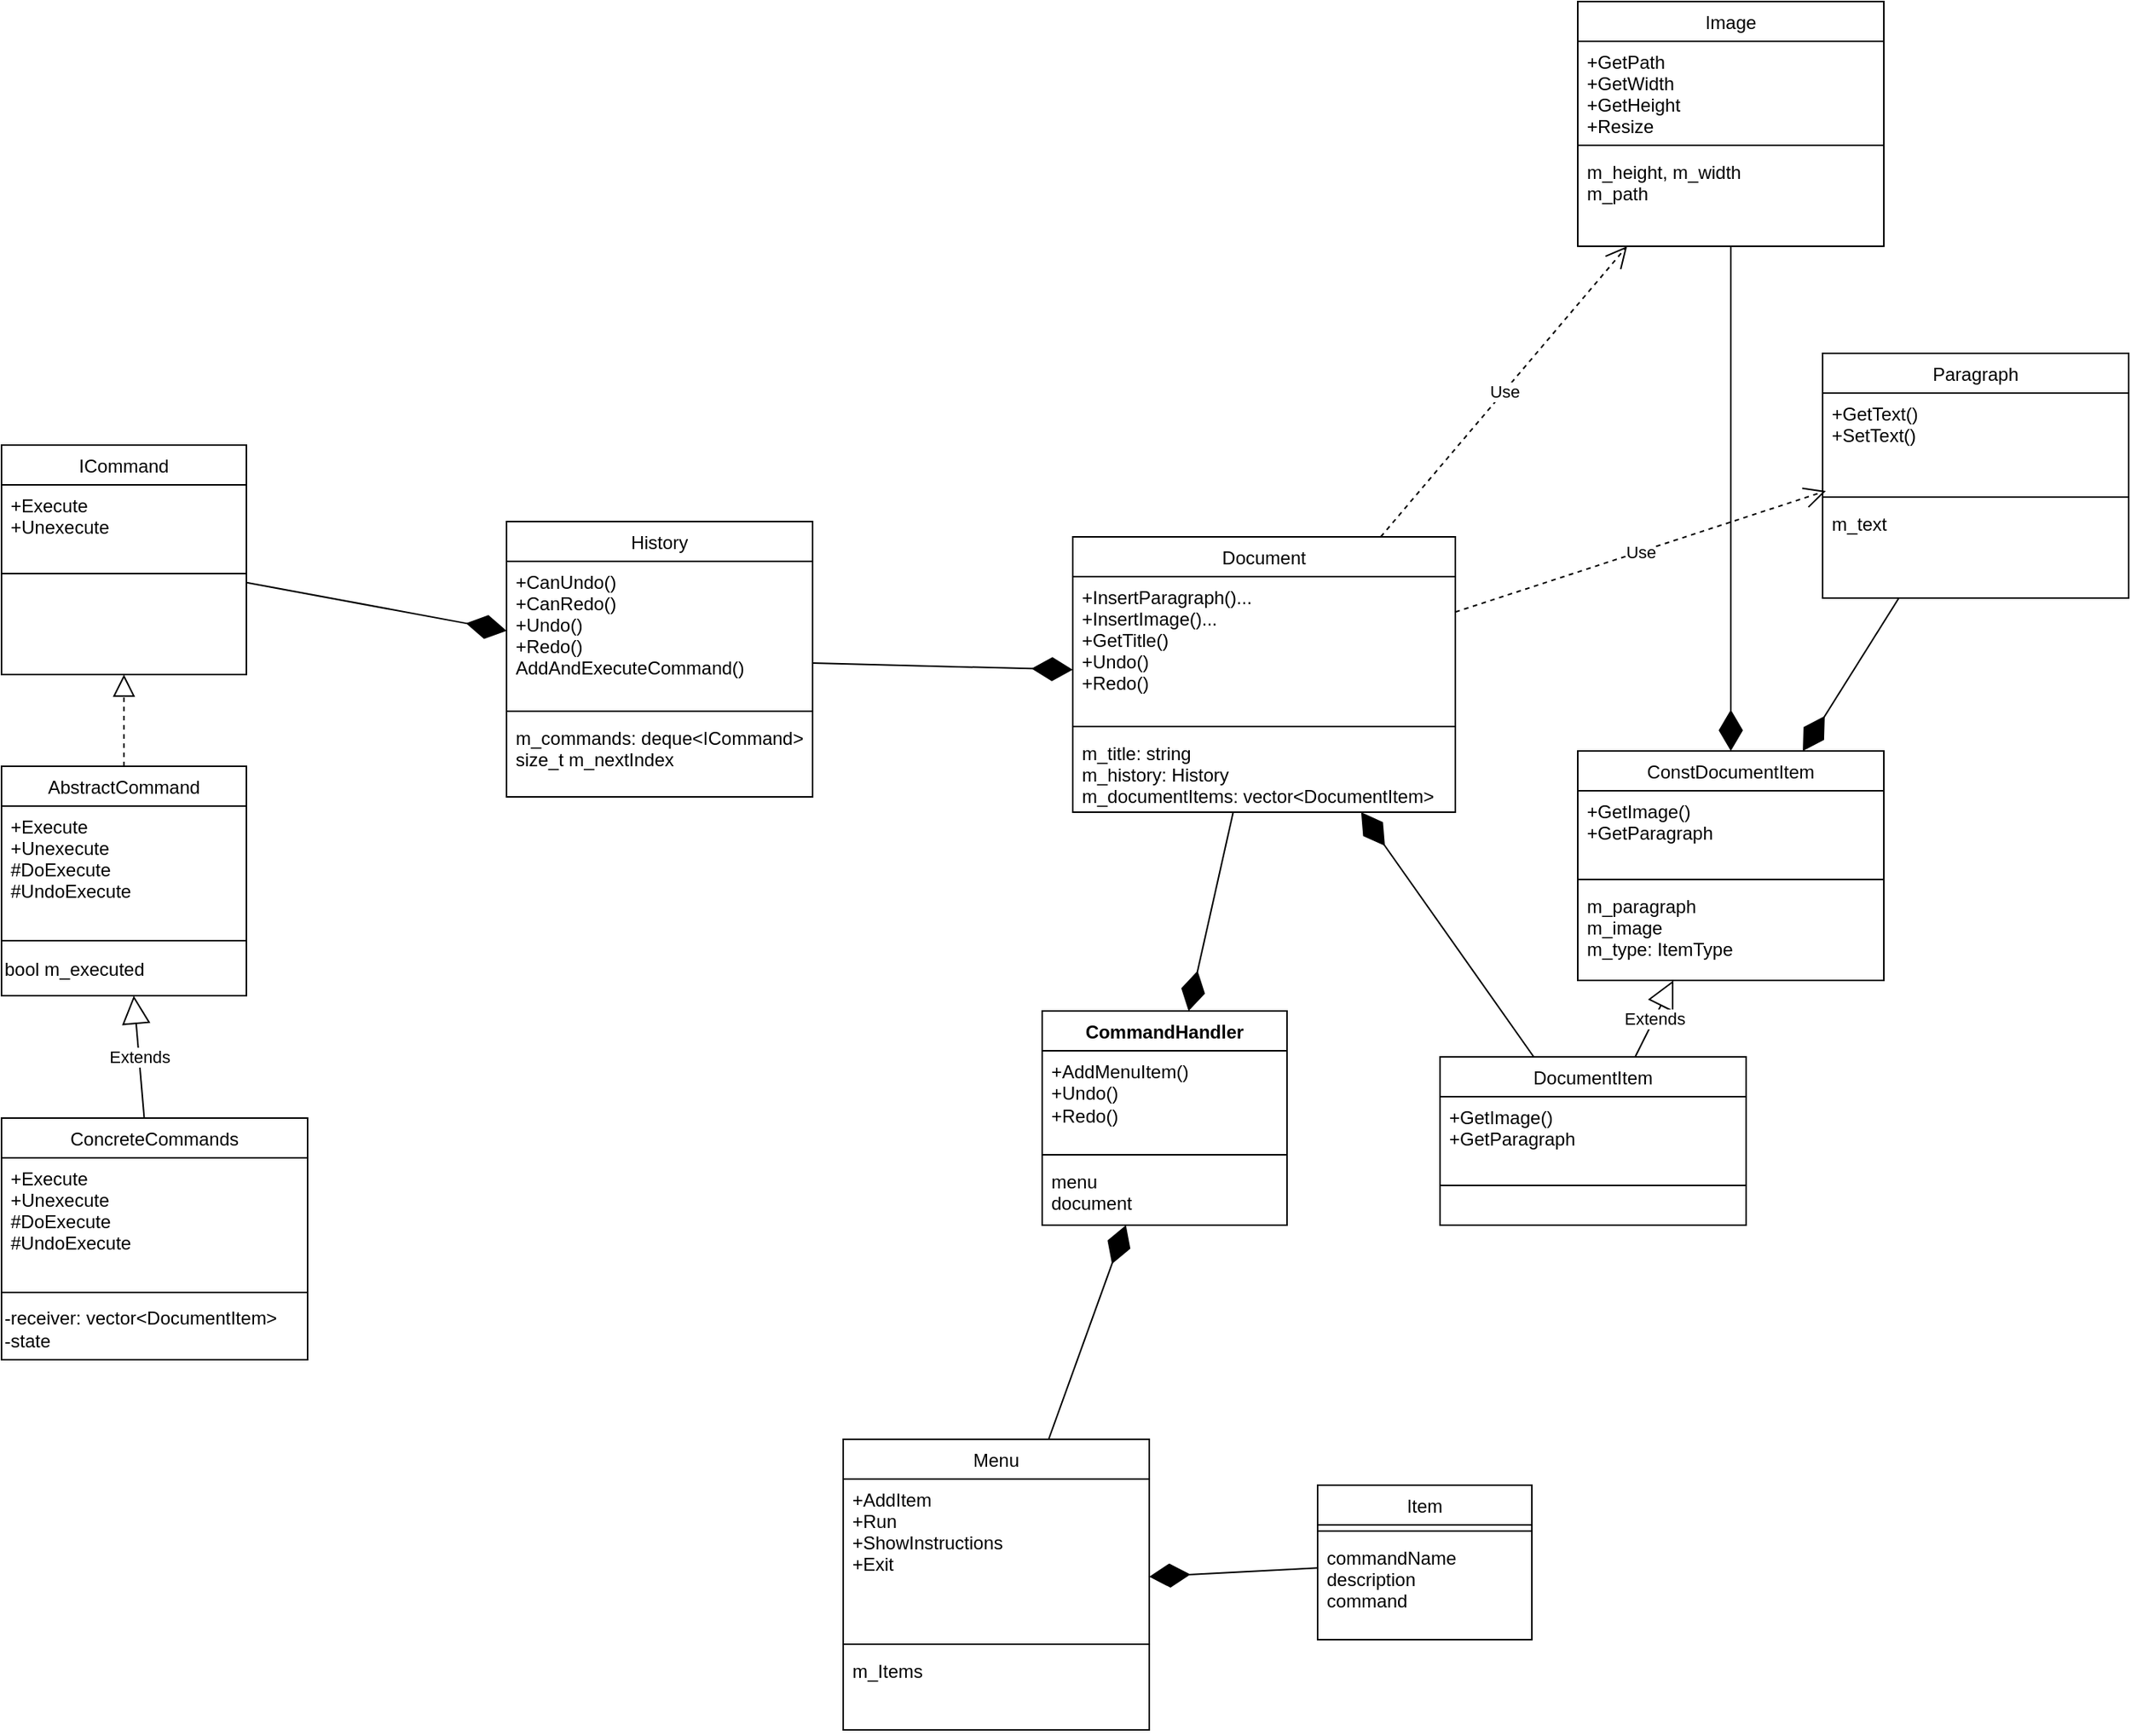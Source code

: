 <mxfile version="24.7.17">
  <diagram id="C5RBs43oDa-KdzZeNtuy" name="Page-1">
    <mxGraphModel dx="2287" dy="2642" grid="1" gridSize="10" guides="1" tooltips="1" connect="1" arrows="1" fold="1" page="1" pageScale="1" pageWidth="827" pageHeight="1169" math="0" shadow="0">
      <root>
        <mxCell id="WIyWlLk6GJQsqaUBKTNV-0" />
        <mxCell id="WIyWlLk6GJQsqaUBKTNV-1" parent="WIyWlLk6GJQsqaUBKTNV-0" />
        <mxCell id="zkfFHV4jXpPFQw0GAbJ--17" value="ICommand" style="swimlane;fontStyle=0;align=center;verticalAlign=top;childLayout=stackLayout;horizontal=1;startSize=26;horizontalStack=0;resizeParent=1;resizeLast=0;collapsible=1;marginBottom=0;rounded=0;shadow=0;strokeWidth=1;" parent="WIyWlLk6GJQsqaUBKTNV-1" vertex="1">
          <mxGeometry x="170" y="20" width="160" height="150" as="geometry">
            <mxRectangle x="550" y="140" width="160" height="26" as="alternateBounds" />
          </mxGeometry>
        </mxCell>
        <mxCell id="zkfFHV4jXpPFQw0GAbJ--18" value="+Execute&#xa;+Unexecute" style="text;align=left;verticalAlign=top;spacingLeft=4;spacingRight=4;overflow=hidden;rotatable=0;points=[[0,0.5],[1,0.5]];portConstraint=eastwest;" parent="zkfFHV4jXpPFQw0GAbJ--17" vertex="1">
          <mxGeometry y="26" width="160" height="54" as="geometry" />
        </mxCell>
        <mxCell id="zkfFHV4jXpPFQw0GAbJ--23" value="" style="line;html=1;strokeWidth=1;align=left;verticalAlign=middle;spacingTop=-1;spacingLeft=3;spacingRight=3;rotatable=0;labelPosition=right;points=[];portConstraint=eastwest;" parent="zkfFHV4jXpPFQw0GAbJ--17" vertex="1">
          <mxGeometry y="80" width="160" height="8" as="geometry" />
        </mxCell>
        <mxCell id="0l0XNRPilyd3vcfqHYg_-9" value="AbstractCommand" style="swimlane;fontStyle=0;align=center;verticalAlign=top;childLayout=stackLayout;horizontal=1;startSize=26;horizontalStack=0;resizeParent=1;resizeLast=0;collapsible=1;marginBottom=0;rounded=0;shadow=0;strokeWidth=1;" vertex="1" parent="WIyWlLk6GJQsqaUBKTNV-1">
          <mxGeometry x="170" y="230" width="160" height="150" as="geometry">
            <mxRectangle x="550" y="140" width="160" height="26" as="alternateBounds" />
          </mxGeometry>
        </mxCell>
        <mxCell id="0l0XNRPilyd3vcfqHYg_-10" value="+Execute&#xa;+Unexecute&#xa;#DoExecute&#xa;#UndoExecute" style="text;align=left;verticalAlign=top;spacingLeft=4;spacingRight=4;overflow=hidden;rotatable=0;points=[[0,0.5],[1,0.5]];portConstraint=eastwest;" vertex="1" parent="0l0XNRPilyd3vcfqHYg_-9">
          <mxGeometry y="26" width="160" height="84" as="geometry" />
        </mxCell>
        <mxCell id="0l0XNRPilyd3vcfqHYg_-11" value="" style="line;html=1;strokeWidth=1;align=left;verticalAlign=middle;spacingTop=-1;spacingLeft=3;spacingRight=3;rotatable=0;labelPosition=right;points=[];portConstraint=eastwest;" vertex="1" parent="0l0XNRPilyd3vcfqHYg_-9">
          <mxGeometry y="110" width="160" height="8" as="geometry" />
        </mxCell>
        <mxCell id="0l0XNRPilyd3vcfqHYg_-12" value="bool m_executed" style="text;html=1;align=left;verticalAlign=middle;resizable=0;points=[];autosize=1;strokeColor=none;fillColor=none;" vertex="1" parent="0l0XNRPilyd3vcfqHYg_-9">
          <mxGeometry y="118" width="160" height="30" as="geometry" />
        </mxCell>
        <mxCell id="0l0XNRPilyd3vcfqHYg_-13" value="ConcreteCommands" style="swimlane;fontStyle=0;align=center;verticalAlign=top;childLayout=stackLayout;horizontal=1;startSize=26;horizontalStack=0;resizeParent=1;resizeLast=0;collapsible=1;marginBottom=0;rounded=0;shadow=0;strokeWidth=1;" vertex="1" parent="WIyWlLk6GJQsqaUBKTNV-1">
          <mxGeometry x="170" y="460" width="200" height="158" as="geometry">
            <mxRectangle x="550" y="140" width="160" height="26" as="alternateBounds" />
          </mxGeometry>
        </mxCell>
        <mxCell id="0l0XNRPilyd3vcfqHYg_-14" value="+Execute&#xa;+Unexecute&#xa;#DoExecute&#xa;#UndoExecute" style="text;align=left;verticalAlign=top;spacingLeft=4;spacingRight=4;overflow=hidden;rotatable=0;points=[[0,0.5],[1,0.5]];portConstraint=eastwest;" vertex="1" parent="0l0XNRPilyd3vcfqHYg_-13">
          <mxGeometry y="26" width="200" height="84" as="geometry" />
        </mxCell>
        <mxCell id="0l0XNRPilyd3vcfqHYg_-15" value="" style="line;html=1;strokeWidth=1;align=left;verticalAlign=middle;spacingTop=-1;spacingLeft=3;spacingRight=3;rotatable=0;labelPosition=right;points=[];portConstraint=eastwest;" vertex="1" parent="0l0XNRPilyd3vcfqHYg_-13">
          <mxGeometry y="110" width="200" height="8" as="geometry" />
        </mxCell>
        <mxCell id="0l0XNRPilyd3vcfqHYg_-16" value="-receiver: vector&amp;lt;DocumentItem&amp;gt;&lt;div&gt;-state&lt;/div&gt;" style="text;html=1;align=left;verticalAlign=middle;resizable=0;points=[];autosize=1;strokeColor=none;fillColor=none;" vertex="1" parent="0l0XNRPilyd3vcfqHYg_-13">
          <mxGeometry y="118" width="200" height="40" as="geometry" />
        </mxCell>
        <mxCell id="0l0XNRPilyd3vcfqHYg_-17" value="Extends" style="endArrow=block;endSize=16;endFill=0;html=1;rounded=0;" edge="1" parent="WIyWlLk6GJQsqaUBKTNV-1" source="0l0XNRPilyd3vcfqHYg_-13" target="0l0XNRPilyd3vcfqHYg_-9">
          <mxGeometry width="160" relative="1" as="geometry">
            <mxPoint x="310" y="410" as="sourcePoint" />
            <mxPoint x="400" y="340" as="targetPoint" />
          </mxGeometry>
        </mxCell>
        <mxCell id="0l0XNRPilyd3vcfqHYg_-18" value="History" style="swimlane;fontStyle=0;align=center;verticalAlign=top;childLayout=stackLayout;horizontal=1;startSize=26;horizontalStack=0;resizeParent=1;resizeLast=0;collapsible=1;marginBottom=0;rounded=0;shadow=0;strokeWidth=1;" vertex="1" parent="WIyWlLk6GJQsqaUBKTNV-1">
          <mxGeometry x="500" y="70" width="200" height="180" as="geometry">
            <mxRectangle x="550" y="140" width="160" height="26" as="alternateBounds" />
          </mxGeometry>
        </mxCell>
        <mxCell id="0l0XNRPilyd3vcfqHYg_-19" value="+CanUndo()&#xa;+CanRedo()&#xa;+Undo()&#xa;+Redo()&#xa;AddAndExecuteCommand()&#xa;" style="text;align=left;verticalAlign=top;spacingLeft=4;spacingRight=4;overflow=hidden;rotatable=0;points=[[0,0.5],[1,0.5]];portConstraint=eastwest;" vertex="1" parent="0l0XNRPilyd3vcfqHYg_-18">
          <mxGeometry y="26" width="200" height="94" as="geometry" />
        </mxCell>
        <mxCell id="0l0XNRPilyd3vcfqHYg_-20" value="" style="line;html=1;strokeWidth=1;align=left;verticalAlign=middle;spacingTop=-1;spacingLeft=3;spacingRight=3;rotatable=0;labelPosition=right;points=[];portConstraint=eastwest;" vertex="1" parent="0l0XNRPilyd3vcfqHYg_-18">
          <mxGeometry y="120" width="200" height="8" as="geometry" />
        </mxCell>
        <mxCell id="0l0XNRPilyd3vcfqHYg_-21" value="m_commands: deque&lt;ICommand&gt;&#xa;size_t m_nextIndex" style="text;align=left;verticalAlign=top;spacingLeft=4;spacingRight=4;overflow=hidden;rotatable=0;points=[[0,0.5],[1,0.5]];portConstraint=eastwest;" vertex="1" parent="0l0XNRPilyd3vcfqHYg_-18">
          <mxGeometry y="128" width="200" height="52" as="geometry" />
        </mxCell>
        <mxCell id="0l0XNRPilyd3vcfqHYg_-22" value="" style="endArrow=block;dashed=1;endFill=0;endSize=12;html=1;rounded=0;" edge="1" parent="WIyWlLk6GJQsqaUBKTNV-1" source="0l0XNRPilyd3vcfqHYg_-9" target="zkfFHV4jXpPFQw0GAbJ--17">
          <mxGeometry width="160" relative="1" as="geometry">
            <mxPoint x="320" y="290" as="sourcePoint" />
            <mxPoint x="480" y="290" as="targetPoint" />
          </mxGeometry>
        </mxCell>
        <mxCell id="0l0XNRPilyd3vcfqHYg_-23" value="" style="endArrow=diamondThin;endFill=1;endSize=24;html=1;rounded=0;" edge="1" parent="WIyWlLk6GJQsqaUBKTNV-1" source="zkfFHV4jXpPFQw0GAbJ--17" target="0l0XNRPilyd3vcfqHYg_-18">
          <mxGeometry width="160" relative="1" as="geometry">
            <mxPoint x="320" y="290" as="sourcePoint" />
            <mxPoint x="470" y="170" as="targetPoint" />
          </mxGeometry>
        </mxCell>
        <mxCell id="0l0XNRPilyd3vcfqHYg_-24" value="Document" style="swimlane;fontStyle=0;align=center;verticalAlign=top;childLayout=stackLayout;horizontal=1;startSize=26;horizontalStack=0;resizeParent=1;resizeLast=0;collapsible=1;marginBottom=0;rounded=0;shadow=0;strokeWidth=1;" vertex="1" parent="WIyWlLk6GJQsqaUBKTNV-1">
          <mxGeometry x="870" y="80" width="250" height="180" as="geometry">
            <mxRectangle x="550" y="140" width="160" height="26" as="alternateBounds" />
          </mxGeometry>
        </mxCell>
        <mxCell id="0l0XNRPilyd3vcfqHYg_-25" value="+InsertParagraph()...&#xa;+InsertImage()...&#xa;+GetTitle()&#xa;+Undo()&#xa;+Redo()&#xa;" style="text;align=left;verticalAlign=top;spacingLeft=4;spacingRight=4;overflow=hidden;rotatable=0;points=[[0,0.5],[1,0.5]];portConstraint=eastwest;" vertex="1" parent="0l0XNRPilyd3vcfqHYg_-24">
          <mxGeometry y="26" width="250" height="94" as="geometry" />
        </mxCell>
        <mxCell id="0l0XNRPilyd3vcfqHYg_-26" value="" style="line;html=1;strokeWidth=1;align=left;verticalAlign=middle;spacingTop=-1;spacingLeft=3;spacingRight=3;rotatable=0;labelPosition=right;points=[];portConstraint=eastwest;" vertex="1" parent="0l0XNRPilyd3vcfqHYg_-24">
          <mxGeometry y="120" width="250" height="8" as="geometry" />
        </mxCell>
        <mxCell id="0l0XNRPilyd3vcfqHYg_-27" value="m_title: string&#xa;m_history: History&#xa;m_documentItems: vector&lt;DocumentItem&gt;" style="text;align=left;verticalAlign=top;spacingLeft=4;spacingRight=4;overflow=hidden;rotatable=0;points=[[0,0.5],[1,0.5]];portConstraint=eastwest;" vertex="1" parent="0l0XNRPilyd3vcfqHYg_-24">
          <mxGeometry y="128" width="250" height="52" as="geometry" />
        </mxCell>
        <mxCell id="0l0XNRPilyd3vcfqHYg_-28" value="" style="endArrow=diamondThin;endFill=1;endSize=24;html=1;rounded=0;" edge="1" parent="WIyWlLk6GJQsqaUBKTNV-1" source="0l0XNRPilyd3vcfqHYg_-18" target="0l0XNRPilyd3vcfqHYg_-24">
          <mxGeometry width="160" relative="1" as="geometry">
            <mxPoint x="860" y="180" as="sourcePoint" />
            <mxPoint x="1020" y="180" as="targetPoint" />
          </mxGeometry>
        </mxCell>
        <mxCell id="0l0XNRPilyd3vcfqHYg_-29" value="" style="endArrow=diamondThin;endFill=1;endSize=24;html=1;rounded=0;" edge="1" parent="WIyWlLk6GJQsqaUBKTNV-1" source="0l0XNRPilyd3vcfqHYg_-30" target="0l0XNRPilyd3vcfqHYg_-24">
          <mxGeometry width="160" relative="1" as="geometry">
            <mxPoint x="1610" y="90" as="sourcePoint" />
            <mxPoint x="1370" y="220" as="targetPoint" />
          </mxGeometry>
        </mxCell>
        <mxCell id="0l0XNRPilyd3vcfqHYg_-30" value="DocumentItem" style="swimlane;fontStyle=0;align=center;verticalAlign=top;childLayout=stackLayout;horizontal=1;startSize=26;horizontalStack=0;resizeParent=1;resizeLast=0;collapsible=1;marginBottom=0;rounded=0;shadow=0;strokeWidth=1;" vertex="1" parent="WIyWlLk6GJQsqaUBKTNV-1">
          <mxGeometry x="1110" y="420" width="200" height="110" as="geometry">
            <mxRectangle x="550" y="140" width="160" height="26" as="alternateBounds" />
          </mxGeometry>
        </mxCell>
        <mxCell id="0l0XNRPilyd3vcfqHYg_-31" value="+GetImage()&#xa;+GetParagraph" style="text;align=left;verticalAlign=top;spacingLeft=4;spacingRight=4;overflow=hidden;rotatable=0;points=[[0,0.5],[1,0.5]];portConstraint=eastwest;" vertex="1" parent="0l0XNRPilyd3vcfqHYg_-30">
          <mxGeometry y="26" width="200" height="54" as="geometry" />
        </mxCell>
        <mxCell id="0l0XNRPilyd3vcfqHYg_-32" value="" style="line;html=1;strokeWidth=1;align=left;verticalAlign=middle;spacingTop=-1;spacingLeft=3;spacingRight=3;rotatable=0;labelPosition=right;points=[];portConstraint=eastwest;" vertex="1" parent="0l0XNRPilyd3vcfqHYg_-30">
          <mxGeometry y="80" width="200" height="8" as="geometry" />
        </mxCell>
        <mxCell id="0l0XNRPilyd3vcfqHYg_-34" value="ConstDocumentItem" style="swimlane;fontStyle=0;align=center;verticalAlign=top;childLayout=stackLayout;horizontal=1;startSize=26;horizontalStack=0;resizeParent=1;resizeLast=0;collapsible=1;marginBottom=0;rounded=0;shadow=0;strokeWidth=1;" vertex="1" parent="WIyWlLk6GJQsqaUBKTNV-1">
          <mxGeometry x="1200" y="220" width="200" height="150" as="geometry">
            <mxRectangle x="550" y="140" width="160" height="26" as="alternateBounds" />
          </mxGeometry>
        </mxCell>
        <mxCell id="0l0XNRPilyd3vcfqHYg_-35" value="+GetImage()&#xa;+GetParagraph" style="text;align=left;verticalAlign=top;spacingLeft=4;spacingRight=4;overflow=hidden;rotatable=0;points=[[0,0.5],[1,0.5]];portConstraint=eastwest;" vertex="1" parent="0l0XNRPilyd3vcfqHYg_-34">
          <mxGeometry y="26" width="200" height="54" as="geometry" />
        </mxCell>
        <mxCell id="0l0XNRPilyd3vcfqHYg_-36" value="" style="line;html=1;strokeWidth=1;align=left;verticalAlign=middle;spacingTop=-1;spacingLeft=3;spacingRight=3;rotatable=0;labelPosition=right;points=[];portConstraint=eastwest;" vertex="1" parent="0l0XNRPilyd3vcfqHYg_-34">
          <mxGeometry y="80" width="200" height="8" as="geometry" />
        </mxCell>
        <mxCell id="0l0XNRPilyd3vcfqHYg_-37" value="m_paragraph&#xa;m_image&#xa;m_type: ItemType" style="text;align=left;verticalAlign=top;spacingLeft=4;spacingRight=4;overflow=hidden;rotatable=0;points=[[0,0.5],[1,0.5]];portConstraint=eastwest;" vertex="1" parent="0l0XNRPilyd3vcfqHYg_-34">
          <mxGeometry y="88" width="200" height="52" as="geometry" />
        </mxCell>
        <mxCell id="0l0XNRPilyd3vcfqHYg_-38" value="Extends" style="endArrow=block;endSize=16;endFill=0;html=1;rounded=0;" edge="1" parent="WIyWlLk6GJQsqaUBKTNV-1" source="0l0XNRPilyd3vcfqHYg_-30" target="0l0XNRPilyd3vcfqHYg_-34">
          <mxGeometry width="160" relative="1" as="geometry">
            <mxPoint x="1210" y="220" as="sourcePoint" />
            <mxPoint x="1370" y="220" as="targetPoint" />
          </mxGeometry>
        </mxCell>
        <mxCell id="0l0XNRPilyd3vcfqHYg_-40" value="" style="endArrow=diamondThin;endFill=1;endSize=24;html=1;rounded=0;" edge="1" parent="WIyWlLk6GJQsqaUBKTNV-1" source="0l0XNRPilyd3vcfqHYg_-41" target="0l0XNRPilyd3vcfqHYg_-34">
          <mxGeometry width="160" relative="1" as="geometry">
            <mxPoint x="2230" y="160" as="sourcePoint" />
            <mxPoint x="1800" y="340" as="targetPoint" />
          </mxGeometry>
        </mxCell>
        <mxCell id="0l0XNRPilyd3vcfqHYg_-41" value="Image" style="swimlane;fontStyle=0;align=center;verticalAlign=top;childLayout=stackLayout;horizontal=1;startSize=26;horizontalStack=0;resizeParent=1;resizeLast=0;collapsible=1;marginBottom=0;rounded=0;shadow=0;strokeWidth=1;" vertex="1" parent="WIyWlLk6GJQsqaUBKTNV-1">
          <mxGeometry x="1200" y="-270" width="200" height="160" as="geometry">
            <mxRectangle x="550" y="140" width="160" height="26" as="alternateBounds" />
          </mxGeometry>
        </mxCell>
        <mxCell id="0l0XNRPilyd3vcfqHYg_-42" value="+GetPath&#xa;+GetWidth&#xa;+GetHeight&#xa;+Resize" style="text;align=left;verticalAlign=top;spacingLeft=4;spacingRight=4;overflow=hidden;rotatable=0;points=[[0,0.5],[1,0.5]];portConstraint=eastwest;" vertex="1" parent="0l0XNRPilyd3vcfqHYg_-41">
          <mxGeometry y="26" width="200" height="64" as="geometry" />
        </mxCell>
        <mxCell id="0l0XNRPilyd3vcfqHYg_-43" value="" style="line;html=1;strokeWidth=1;align=left;verticalAlign=middle;spacingTop=-1;spacingLeft=3;spacingRight=3;rotatable=0;labelPosition=right;points=[];portConstraint=eastwest;" vertex="1" parent="0l0XNRPilyd3vcfqHYg_-41">
          <mxGeometry y="90" width="200" height="8" as="geometry" />
        </mxCell>
        <mxCell id="0l0XNRPilyd3vcfqHYg_-44" value="m_height, m_width&#xa;m_path" style="text;align=left;verticalAlign=top;spacingLeft=4;spacingRight=4;overflow=hidden;rotatable=0;points=[[0,0.5],[1,0.5]];portConstraint=eastwest;" vertex="1" parent="0l0XNRPilyd3vcfqHYg_-41">
          <mxGeometry y="98" width="200" height="62" as="geometry" />
        </mxCell>
        <mxCell id="0l0XNRPilyd3vcfqHYg_-45" value="Paragraph" style="swimlane;fontStyle=0;align=center;verticalAlign=top;childLayout=stackLayout;horizontal=1;startSize=26;horizontalStack=0;resizeParent=1;resizeLast=0;collapsible=1;marginBottom=0;rounded=0;shadow=0;strokeWidth=1;" vertex="1" parent="WIyWlLk6GJQsqaUBKTNV-1">
          <mxGeometry x="1360" y="-40" width="200" height="160" as="geometry">
            <mxRectangle x="550" y="140" width="160" height="26" as="alternateBounds" />
          </mxGeometry>
        </mxCell>
        <mxCell id="0l0XNRPilyd3vcfqHYg_-46" value="+GetText()&#xa;+SetText()" style="text;align=left;verticalAlign=top;spacingLeft=4;spacingRight=4;overflow=hidden;rotatable=0;points=[[0,0.5],[1,0.5]];portConstraint=eastwest;" vertex="1" parent="0l0XNRPilyd3vcfqHYg_-45">
          <mxGeometry y="26" width="200" height="64" as="geometry" />
        </mxCell>
        <mxCell id="0l0XNRPilyd3vcfqHYg_-47" value="" style="line;html=1;strokeWidth=1;align=left;verticalAlign=middle;spacingTop=-1;spacingLeft=3;spacingRight=3;rotatable=0;labelPosition=right;points=[];portConstraint=eastwest;" vertex="1" parent="0l0XNRPilyd3vcfqHYg_-45">
          <mxGeometry y="90" width="200" height="8" as="geometry" />
        </mxCell>
        <mxCell id="0l0XNRPilyd3vcfqHYg_-48" value="m_text&#xa;" style="text;align=left;verticalAlign=top;spacingLeft=4;spacingRight=4;overflow=hidden;rotatable=0;points=[[0,0.5],[1,0.5]];portConstraint=eastwest;" vertex="1" parent="0l0XNRPilyd3vcfqHYg_-45">
          <mxGeometry y="98" width="200" height="62" as="geometry" />
        </mxCell>
        <mxCell id="0l0XNRPilyd3vcfqHYg_-51" value="" style="endArrow=diamondThin;endFill=1;endSize=24;html=1;rounded=0;" edge="1" parent="WIyWlLk6GJQsqaUBKTNV-1" source="0l0XNRPilyd3vcfqHYg_-45" target="0l0XNRPilyd3vcfqHYg_-34">
          <mxGeometry width="160" relative="1" as="geometry">
            <mxPoint x="2230" y="160" as="sourcePoint" />
            <mxPoint x="1800" y="340" as="targetPoint" />
          </mxGeometry>
        </mxCell>
        <mxCell id="0l0XNRPilyd3vcfqHYg_-52" value="Menu" style="swimlane;fontStyle=0;align=center;verticalAlign=top;childLayout=stackLayout;horizontal=1;startSize=26;horizontalStack=0;resizeParent=1;resizeLast=0;collapsible=1;marginBottom=0;rounded=0;shadow=0;strokeWidth=1;" vertex="1" parent="WIyWlLk6GJQsqaUBKTNV-1">
          <mxGeometry x="720" y="670" width="200" height="190" as="geometry">
            <mxRectangle x="550" y="140" width="160" height="26" as="alternateBounds" />
          </mxGeometry>
        </mxCell>
        <mxCell id="0l0XNRPilyd3vcfqHYg_-53" value="+AddItem&#xa;+Run&#xa;+ShowInstructions&#xa;+Exit" style="text;align=left;verticalAlign=top;spacingLeft=4;spacingRight=4;overflow=hidden;rotatable=0;points=[[0,0.5],[1,0.5]];portConstraint=eastwest;" vertex="1" parent="0l0XNRPilyd3vcfqHYg_-52">
          <mxGeometry y="26" width="200" height="104" as="geometry" />
        </mxCell>
        <mxCell id="0l0XNRPilyd3vcfqHYg_-54" value="" style="line;html=1;strokeWidth=1;align=left;verticalAlign=middle;spacingTop=-1;spacingLeft=3;spacingRight=3;rotatable=0;labelPosition=right;points=[];portConstraint=eastwest;" vertex="1" parent="0l0XNRPilyd3vcfqHYg_-52">
          <mxGeometry y="130" width="200" height="8" as="geometry" />
        </mxCell>
        <mxCell id="0l0XNRPilyd3vcfqHYg_-55" value="m_Items" style="text;align=left;verticalAlign=top;spacingLeft=4;spacingRight=4;overflow=hidden;rotatable=0;points=[[0,0.5],[1,0.5]];portConstraint=eastwest;" vertex="1" parent="0l0XNRPilyd3vcfqHYg_-52">
          <mxGeometry y="138" width="200" height="52" as="geometry" />
        </mxCell>
        <mxCell id="0l0XNRPilyd3vcfqHYg_-56" value="Item" style="swimlane;fontStyle=0;align=center;verticalAlign=top;childLayout=stackLayout;horizontal=1;startSize=26;horizontalStack=0;resizeParent=1;resizeLast=0;collapsible=1;marginBottom=0;rounded=0;shadow=0;strokeWidth=1;" vertex="1" parent="WIyWlLk6GJQsqaUBKTNV-1">
          <mxGeometry x="1030" y="700" width="140" height="101" as="geometry">
            <mxRectangle x="550" y="140" width="160" height="26" as="alternateBounds" />
          </mxGeometry>
        </mxCell>
        <mxCell id="0l0XNRPilyd3vcfqHYg_-58" value="" style="line;html=1;strokeWidth=1;align=left;verticalAlign=middle;spacingTop=-1;spacingLeft=3;spacingRight=3;rotatable=0;labelPosition=right;points=[];portConstraint=eastwest;" vertex="1" parent="0l0XNRPilyd3vcfqHYg_-56">
          <mxGeometry y="26" width="140" height="8" as="geometry" />
        </mxCell>
        <mxCell id="0l0XNRPilyd3vcfqHYg_-59" value="commandName&#xa;description&#xa;command" style="text;align=left;verticalAlign=top;spacingLeft=4;spacingRight=4;overflow=hidden;rotatable=0;points=[[0,0.5],[1,0.5]];portConstraint=eastwest;" vertex="1" parent="0l0XNRPilyd3vcfqHYg_-56">
          <mxGeometry y="34" width="140" height="52" as="geometry" />
        </mxCell>
        <mxCell id="0l0XNRPilyd3vcfqHYg_-60" value="" style="endArrow=diamondThin;endFill=1;endSize=24;html=1;rounded=0;" edge="1" parent="WIyWlLk6GJQsqaUBKTNV-1" source="0l0XNRPilyd3vcfqHYg_-56" target="0l0XNRPilyd3vcfqHYg_-52">
          <mxGeometry width="160" relative="1" as="geometry">
            <mxPoint x="760" y="520" as="sourcePoint" />
            <mxPoint x="920" y="520" as="targetPoint" />
          </mxGeometry>
        </mxCell>
        <mxCell id="0l0XNRPilyd3vcfqHYg_-61" value="Use" style="endArrow=open;endSize=12;dashed=1;html=1;rounded=0;" edge="1" parent="WIyWlLk6GJQsqaUBKTNV-1" source="0l0XNRPilyd3vcfqHYg_-24" target="0l0XNRPilyd3vcfqHYg_-46">
          <mxGeometry width="160" relative="1" as="geometry">
            <mxPoint x="1150" y="80" as="sourcePoint" />
            <mxPoint x="1310" y="80" as="targetPoint" />
          </mxGeometry>
        </mxCell>
        <mxCell id="0l0XNRPilyd3vcfqHYg_-63" value="Use" style="endArrow=open;endSize=12;dashed=1;html=1;rounded=0;" edge="1" parent="WIyWlLk6GJQsqaUBKTNV-1" source="0l0XNRPilyd3vcfqHYg_-24" target="0l0XNRPilyd3vcfqHYg_-41">
          <mxGeometry width="160" relative="1" as="geometry">
            <mxPoint x="1150" y="80" as="sourcePoint" />
            <mxPoint x="1310" y="80" as="targetPoint" />
          </mxGeometry>
        </mxCell>
        <mxCell id="0l0XNRPilyd3vcfqHYg_-65" value="CommandHandler" style="swimlane;fontStyle=1;align=center;verticalAlign=top;childLayout=stackLayout;horizontal=1;startSize=26;horizontalStack=0;resizeParent=1;resizeParentMax=0;resizeLast=0;collapsible=1;marginBottom=0;whiteSpace=wrap;html=1;" vertex="1" parent="WIyWlLk6GJQsqaUBKTNV-1">
          <mxGeometry x="850" y="390" width="160" height="140" as="geometry" />
        </mxCell>
        <mxCell id="0l0XNRPilyd3vcfqHYg_-66" value="+AddMenuItem()&lt;div&gt;+Undo()&lt;/div&gt;&lt;div&gt;+Redo()&lt;/div&gt;" style="text;strokeColor=none;fillColor=none;align=left;verticalAlign=top;spacingLeft=4;spacingRight=4;overflow=hidden;rotatable=0;points=[[0,0.5],[1,0.5]];portConstraint=eastwest;whiteSpace=wrap;html=1;" vertex="1" parent="0l0XNRPilyd3vcfqHYg_-65">
          <mxGeometry y="26" width="160" height="64" as="geometry" />
        </mxCell>
        <mxCell id="0l0XNRPilyd3vcfqHYg_-67" value="" style="line;strokeWidth=1;fillColor=none;align=left;verticalAlign=middle;spacingTop=-1;spacingLeft=3;spacingRight=3;rotatable=0;labelPosition=right;points=[];portConstraint=eastwest;strokeColor=inherit;" vertex="1" parent="0l0XNRPilyd3vcfqHYg_-65">
          <mxGeometry y="90" width="160" height="8" as="geometry" />
        </mxCell>
        <mxCell id="0l0XNRPilyd3vcfqHYg_-68" value="menu&lt;div&gt;document&lt;/div&gt;" style="text;strokeColor=none;fillColor=none;align=left;verticalAlign=top;spacingLeft=4;spacingRight=4;overflow=hidden;rotatable=0;points=[[0,0.5],[1,0.5]];portConstraint=eastwest;whiteSpace=wrap;html=1;" vertex="1" parent="0l0XNRPilyd3vcfqHYg_-65">
          <mxGeometry y="98" width="160" height="42" as="geometry" />
        </mxCell>
        <mxCell id="0l0XNRPilyd3vcfqHYg_-69" value="" style="endArrow=diamondThin;endFill=1;endSize=24;html=1;rounded=0;" edge="1" parent="WIyWlLk6GJQsqaUBKTNV-1" source="0l0XNRPilyd3vcfqHYg_-52" target="0l0XNRPilyd3vcfqHYg_-65">
          <mxGeometry width="160" relative="1" as="geometry">
            <mxPoint x="520" y="410" as="sourcePoint" />
            <mxPoint x="680" y="410" as="targetPoint" />
          </mxGeometry>
        </mxCell>
        <mxCell id="0l0XNRPilyd3vcfqHYg_-70" value="" style="endArrow=diamondThin;endFill=1;endSize=24;html=1;rounded=0;" edge="1" parent="WIyWlLk6GJQsqaUBKTNV-1" source="0l0XNRPilyd3vcfqHYg_-24" target="0l0XNRPilyd3vcfqHYg_-65">
          <mxGeometry width="160" relative="1" as="geometry">
            <mxPoint x="520" y="410" as="sourcePoint" />
            <mxPoint x="680" y="410" as="targetPoint" />
          </mxGeometry>
        </mxCell>
      </root>
    </mxGraphModel>
  </diagram>
</mxfile>
